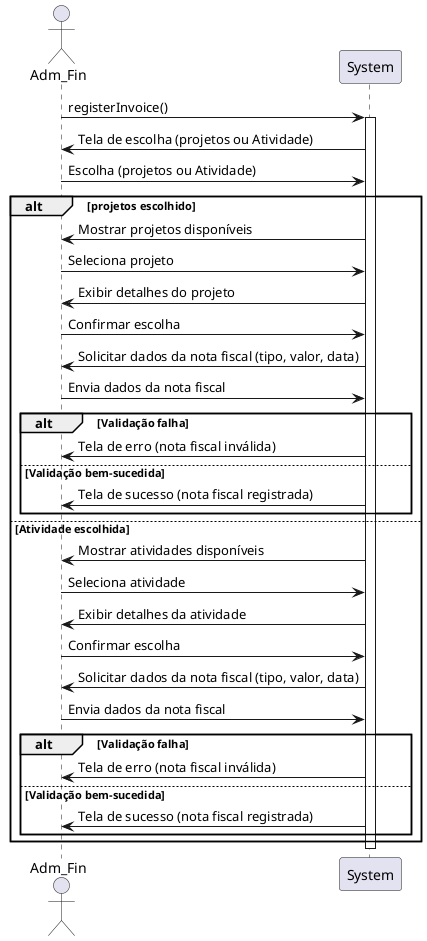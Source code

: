 @startuml
actor Adm_Fin
participant "System" as System

Adm_Fin -> System : registerInvoice()
activate System

System -> Adm_Fin : Tela de escolha (projetos ou Atividade)
Adm_Fin -> System : Escolha (projetos ou Atividade)

alt projetos escolhido
    System -> Adm_Fin : Mostrar projetos disponíveis
    Adm_Fin -> System : Seleciona projeto
    System -> Adm_Fin : Exibir detalhes do projeto
    Adm_Fin -> System : Confirmar escolha
    System -> Adm_Fin : Solicitar dados da nota fiscal (tipo, valor, data)
    Adm_Fin -> System : Envia dados da nota fiscal
    alt Validação falha
        System -> Adm_Fin : Tela de erro (nota fiscal inválida)
    else Validação bem-sucedida
        System -> Adm_Fin : Tela de sucesso (nota fiscal registrada)
    end
else Atividade escolhida
    System -> Adm_Fin : Mostrar atividades disponíveis
    Adm_Fin -> System : Seleciona atividade
    System -> Adm_Fin : Exibir detalhes da atividade
    Adm_Fin -> System : Confirmar escolha
    System -> Adm_Fin : Solicitar dados da nota fiscal (tipo, valor, data)
    Adm_Fin -> System : Envia dados da nota fiscal
    alt Validação falha
        System -> Adm_Fin : Tela de erro (nota fiscal inválida)
    else Validação bem-sucedida
        System -> Adm_Fin : Tela de sucesso (nota fiscal registrada)
    end
end

deactivate System
@enduml
